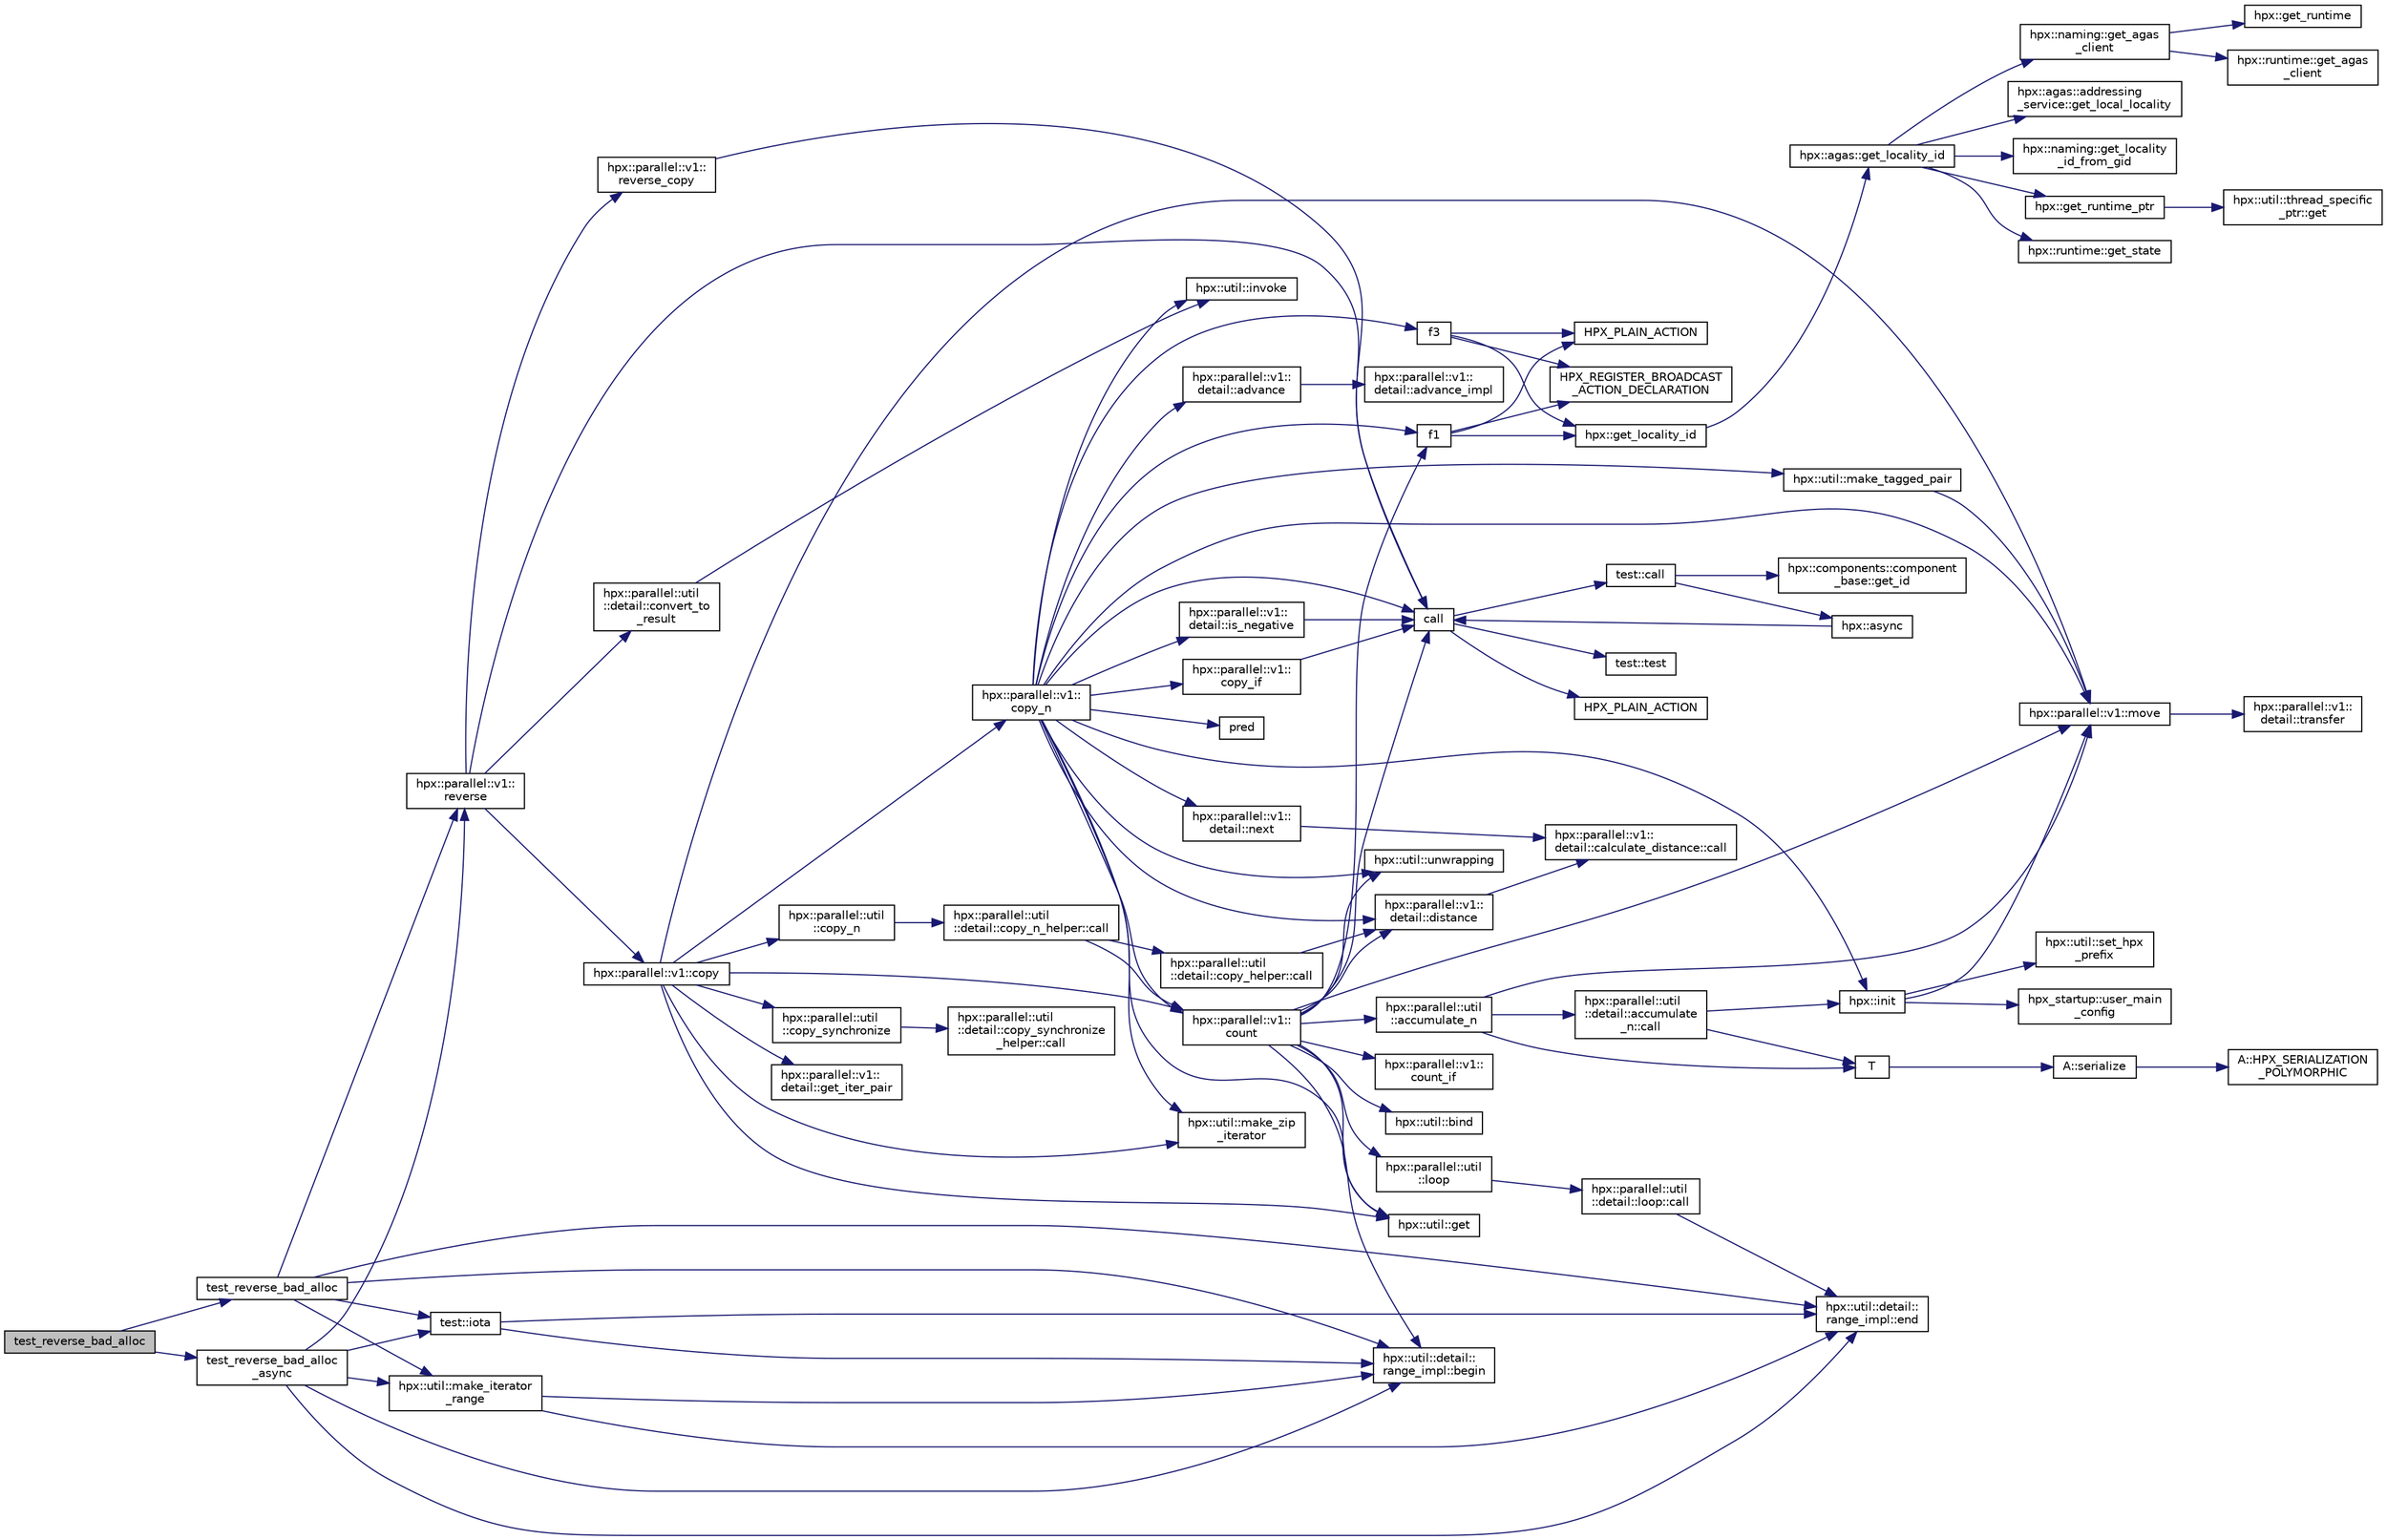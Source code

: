 digraph "test_reverse_bad_alloc"
{
  edge [fontname="Helvetica",fontsize="10",labelfontname="Helvetica",labelfontsize="10"];
  node [fontname="Helvetica",fontsize="10",shape=record];
  rankdir="LR";
  Node301 [label="test_reverse_bad_alloc",height=0.2,width=0.4,color="black", fillcolor="grey75", style="filled", fontcolor="black"];
  Node301 -> Node302 [color="midnightblue",fontsize="10",style="solid",fontname="Helvetica"];
  Node302 [label="test_reverse_bad_alloc",height=0.2,width=0.4,color="black", fillcolor="white", style="filled",URL="$df/de9/reverse__range_8cpp.html#a40fe535807d02cbe5ca07115a9136645"];
  Node302 -> Node303 [color="midnightblue",fontsize="10",style="solid",fontname="Helvetica"];
  Node303 [label="test::iota",height=0.2,width=0.4,color="black", fillcolor="white", style="filled",URL="$df/d04/namespacetest.html#abdbbc37e6fb67287495e853a554c493a"];
  Node303 -> Node304 [color="midnightblue",fontsize="10",style="solid",fontname="Helvetica"];
  Node304 [label="hpx::util::detail::\lrange_impl::begin",height=0.2,width=0.4,color="black", fillcolor="white", style="filled",URL="$d4/d4a/namespacehpx_1_1util_1_1detail_1_1range__impl.html#a31e165df2b865cdd961f35ce938db41a"];
  Node303 -> Node305 [color="midnightblue",fontsize="10",style="solid",fontname="Helvetica"];
  Node305 [label="hpx::util::detail::\lrange_impl::end",height=0.2,width=0.4,color="black", fillcolor="white", style="filled",URL="$d4/d4a/namespacehpx_1_1util_1_1detail_1_1range__impl.html#afb2ea48b0902f52ee4d8b764807b4316"];
  Node302 -> Node304 [color="midnightblue",fontsize="10",style="solid",fontname="Helvetica"];
  Node302 -> Node305 [color="midnightblue",fontsize="10",style="solid",fontname="Helvetica"];
  Node302 -> Node306 [color="midnightblue",fontsize="10",style="solid",fontname="Helvetica"];
  Node306 [label="hpx::parallel::v1::\lreverse",height=0.2,width=0.4,color="black", fillcolor="white", style="filled",URL="$db/db9/namespacehpx_1_1parallel_1_1v1.html#a6bbf1266e4c8218912dd6b0f4e45af81"];
  Node306 -> Node307 [color="midnightblue",fontsize="10",style="solid",fontname="Helvetica"];
  Node307 [label="call",height=0.2,width=0.4,color="black", fillcolor="white", style="filled",URL="$d2/d67/promise__1620_8cpp.html#a58357f0b82bc761e1d0b9091ed563a70"];
  Node307 -> Node308 [color="midnightblue",fontsize="10",style="solid",fontname="Helvetica"];
  Node308 [label="test::test",height=0.2,width=0.4,color="black", fillcolor="white", style="filled",URL="$d8/d89/structtest.html#ab42d5ece712d716b04cb3f686f297a26"];
  Node307 -> Node309 [color="midnightblue",fontsize="10",style="solid",fontname="Helvetica"];
  Node309 [label="HPX_PLAIN_ACTION",height=0.2,width=0.4,color="black", fillcolor="white", style="filled",URL="$d2/d67/promise__1620_8cpp.html#ab96aab827a4b1fcaf66cfe0ba83fef23"];
  Node307 -> Node310 [color="midnightblue",fontsize="10",style="solid",fontname="Helvetica"];
  Node310 [label="test::call",height=0.2,width=0.4,color="black", fillcolor="white", style="filled",URL="$d8/d89/structtest.html#aeb29e7ed6518b9426ccf1344c52620ae"];
  Node310 -> Node311 [color="midnightblue",fontsize="10",style="solid",fontname="Helvetica"];
  Node311 [label="hpx::async",height=0.2,width=0.4,color="black", fillcolor="white", style="filled",URL="$d8/d83/namespacehpx.html#acb7d8e37b73b823956ce144f9a57eaa4"];
  Node311 -> Node307 [color="midnightblue",fontsize="10",style="solid",fontname="Helvetica"];
  Node310 -> Node312 [color="midnightblue",fontsize="10",style="solid",fontname="Helvetica"];
  Node312 [label="hpx::components::component\l_base::get_id",height=0.2,width=0.4,color="black", fillcolor="white", style="filled",URL="$d2/de6/classhpx_1_1components_1_1component__base.html#a4c8fd93514039bdf01c48d66d82b19cd"];
  Node306 -> Node313 [color="midnightblue",fontsize="10",style="solid",fontname="Helvetica"];
  Node313 [label="hpx::parallel::v1::\lreverse_copy",height=0.2,width=0.4,color="black", fillcolor="white", style="filled",URL="$db/db9/namespacehpx_1_1parallel_1_1v1.html#aedd09ef40f3bfef90c556a9a8fc20c7c"];
  Node313 -> Node307 [color="midnightblue",fontsize="10",style="solid",fontname="Helvetica"];
  Node306 -> Node314 [color="midnightblue",fontsize="10",style="solid",fontname="Helvetica"];
  Node314 [label="hpx::parallel::util\l::detail::convert_to\l_result",height=0.2,width=0.4,color="black", fillcolor="white", style="filled",URL="$db/d3e/namespacehpx_1_1parallel_1_1util_1_1detail.html#a638597f2ae0d53368cad30a6047f748e"];
  Node314 -> Node315 [color="midnightblue",fontsize="10",style="solid",fontname="Helvetica"];
  Node315 [label="hpx::util::invoke",height=0.2,width=0.4,color="black", fillcolor="white", style="filled",URL="$df/dad/namespacehpx_1_1util.html#a9ed3f52b36e725e476dbf5099134ed3d"];
  Node306 -> Node316 [color="midnightblue",fontsize="10",style="solid",fontname="Helvetica"];
  Node316 [label="hpx::parallel::v1::copy",height=0.2,width=0.4,color="black", fillcolor="white", style="filled",URL="$db/db9/namespacehpx_1_1parallel_1_1v1.html#a502f993845638113034b4a1629b7a3c7"];
  Node316 -> Node317 [color="midnightblue",fontsize="10",style="solid",fontname="Helvetica"];
  Node317 [label="hpx::parallel::v1::\lcopy_n",height=0.2,width=0.4,color="black", fillcolor="white", style="filled",URL="$db/db9/namespacehpx_1_1parallel_1_1v1.html#a62b381b00123e950f7cd81ae9b16c4a6"];
  Node317 -> Node318 [color="midnightblue",fontsize="10",style="solid",fontname="Helvetica"];
  Node318 [label="hpx::util::make_tagged_pair",height=0.2,width=0.4,color="black", fillcolor="white", style="filled",URL="$df/dad/namespacehpx_1_1util.html#afa71e8b7f4f559051a5ff14a508c543c"];
  Node318 -> Node319 [color="midnightblue",fontsize="10",style="solid",fontname="Helvetica"];
  Node319 [label="hpx::parallel::v1::move",height=0.2,width=0.4,color="black", fillcolor="white", style="filled",URL="$db/db9/namespacehpx_1_1parallel_1_1v1.html#aa7c4ede081ce786c9d1eb1adff495cfc"];
  Node319 -> Node320 [color="midnightblue",fontsize="10",style="solid",fontname="Helvetica"];
  Node320 [label="hpx::parallel::v1::\ldetail::transfer",height=0.2,width=0.4,color="black", fillcolor="white", style="filled",URL="$d2/ddd/namespacehpx_1_1parallel_1_1v1_1_1detail.html#ab1b56a05e1885ca7cc7ffa1804dd2f3c"];
  Node317 -> Node321 [color="midnightblue",fontsize="10",style="solid",fontname="Helvetica"];
  Node321 [label="hpx::parallel::v1::\ldetail::is_negative",height=0.2,width=0.4,color="black", fillcolor="white", style="filled",URL="$d2/ddd/namespacehpx_1_1parallel_1_1v1_1_1detail.html#adf2e40fc4b20ad0fd442ee3118a4d527"];
  Node321 -> Node307 [color="midnightblue",fontsize="10",style="solid",fontname="Helvetica"];
  Node317 -> Node322 [color="midnightblue",fontsize="10",style="solid",fontname="Helvetica"];
  Node322 [label="hpx::util::get",height=0.2,width=0.4,color="black", fillcolor="white", style="filled",URL="$df/dad/namespacehpx_1_1util.html#a5cbd3c41f03f4d4acaedaa4777e3cc02"];
  Node317 -> Node307 [color="midnightblue",fontsize="10",style="solid",fontname="Helvetica"];
  Node317 -> Node323 [color="midnightblue",fontsize="10",style="solid",fontname="Helvetica"];
  Node323 [label="pred",height=0.2,width=0.4,color="black", fillcolor="white", style="filled",URL="$dc/d8b/cxx11__std__thread_8cpp.html#a31ff3168522b47b050989c5e07dd8408"];
  Node317 -> Node315 [color="midnightblue",fontsize="10",style="solid",fontname="Helvetica"];
  Node317 -> Node324 [color="midnightblue",fontsize="10",style="solid",fontname="Helvetica"];
  Node324 [label="hpx::parallel::v1::\lcopy_if",height=0.2,width=0.4,color="black", fillcolor="white", style="filled",URL="$db/db9/namespacehpx_1_1parallel_1_1v1.html#a9a749519e8f71f886d23aecb6ceaaf8a"];
  Node324 -> Node307 [color="midnightblue",fontsize="10",style="solid",fontname="Helvetica"];
  Node317 -> Node325 [color="midnightblue",fontsize="10",style="solid",fontname="Helvetica"];
  Node325 [label="hpx::parallel::v1::\lcount",height=0.2,width=0.4,color="black", fillcolor="white", style="filled",URL="$db/db9/namespacehpx_1_1parallel_1_1v1.html#a19d058114a2bd44801aab4176b188e23"];
  Node325 -> Node326 [color="midnightblue",fontsize="10",style="solid",fontname="Helvetica"];
  Node326 [label="hpx::parallel::v1::\lcount_if",height=0.2,width=0.4,color="black", fillcolor="white", style="filled",URL="$db/db9/namespacehpx_1_1parallel_1_1v1.html#ad836ff017ec208c2d6388a9b47b05ce0"];
  Node325 -> Node327 [color="midnightblue",fontsize="10",style="solid",fontname="Helvetica"];
  Node327 [label="f1",height=0.2,width=0.4,color="black", fillcolor="white", style="filled",URL="$d8/d8b/broadcast_8cpp.html#a1751fbd41f2529b84514a9dbd767959a"];
  Node327 -> Node328 [color="midnightblue",fontsize="10",style="solid",fontname="Helvetica"];
  Node328 [label="hpx::get_locality_id",height=0.2,width=0.4,color="black", fillcolor="white", style="filled",URL="$d8/d83/namespacehpx.html#a158d7c54a657bb364c1704033010697b",tooltip="Return the number of the locality this function is being called from. "];
  Node328 -> Node329 [color="midnightblue",fontsize="10",style="solid",fontname="Helvetica"];
  Node329 [label="hpx::agas::get_locality_id",height=0.2,width=0.4,color="black", fillcolor="white", style="filled",URL="$dc/d54/namespacehpx_1_1agas.html#a491cc2ddecdf0f1a9129900caa6a4d3e"];
  Node329 -> Node330 [color="midnightblue",fontsize="10",style="solid",fontname="Helvetica"];
  Node330 [label="hpx::get_runtime_ptr",height=0.2,width=0.4,color="black", fillcolor="white", style="filled",URL="$d8/d83/namespacehpx.html#af29daf2bb3e01b4d6495a1742b6cce64"];
  Node330 -> Node331 [color="midnightblue",fontsize="10",style="solid",fontname="Helvetica"];
  Node331 [label="hpx::util::thread_specific\l_ptr::get",height=0.2,width=0.4,color="black", fillcolor="white", style="filled",URL="$d4/d4c/structhpx_1_1util_1_1thread__specific__ptr.html#a3b27d8520710478aa41d1f74206bdba9"];
  Node329 -> Node332 [color="midnightblue",fontsize="10",style="solid",fontname="Helvetica"];
  Node332 [label="hpx::runtime::get_state",height=0.2,width=0.4,color="black", fillcolor="white", style="filled",URL="$d0/d7b/classhpx_1_1runtime.html#ab405f80e060dac95d624520f38b0524c"];
  Node329 -> Node333 [color="midnightblue",fontsize="10",style="solid",fontname="Helvetica"];
  Node333 [label="hpx::naming::get_agas\l_client",height=0.2,width=0.4,color="black", fillcolor="white", style="filled",URL="$d4/dc9/namespacehpx_1_1naming.html#a0408fffd5d34b620712a801b0ae3b032"];
  Node333 -> Node334 [color="midnightblue",fontsize="10",style="solid",fontname="Helvetica"];
  Node334 [label="hpx::get_runtime",height=0.2,width=0.4,color="black", fillcolor="white", style="filled",URL="$d8/d83/namespacehpx.html#aef902cc6c7dd3b9fbadf34d1e850a070"];
  Node333 -> Node335 [color="midnightblue",fontsize="10",style="solid",fontname="Helvetica"];
  Node335 [label="hpx::runtime::get_agas\l_client",height=0.2,width=0.4,color="black", fillcolor="white", style="filled",URL="$d0/d7b/classhpx_1_1runtime.html#aeb5dddd30d6b9861669af8ad44d1a96a"];
  Node329 -> Node336 [color="midnightblue",fontsize="10",style="solid",fontname="Helvetica"];
  Node336 [label="hpx::agas::addressing\l_service::get_local_locality",height=0.2,width=0.4,color="black", fillcolor="white", style="filled",URL="$db/d58/structhpx_1_1agas_1_1addressing__service.html#ab52c19a37c2a7a006c6c15f90ad0539c"];
  Node329 -> Node337 [color="midnightblue",fontsize="10",style="solid",fontname="Helvetica"];
  Node337 [label="hpx::naming::get_locality\l_id_from_gid",height=0.2,width=0.4,color="black", fillcolor="white", style="filled",URL="$d4/dc9/namespacehpx_1_1naming.html#a7fd43037784560bd04fda9b49e33529f"];
  Node327 -> Node338 [color="midnightblue",fontsize="10",style="solid",fontname="Helvetica"];
  Node338 [label="HPX_PLAIN_ACTION",height=0.2,width=0.4,color="black", fillcolor="white", style="filled",URL="$d8/d8b/broadcast_8cpp.html#a19685a0394ce6a99351f7a679f6eeefc"];
  Node327 -> Node339 [color="midnightblue",fontsize="10",style="solid",fontname="Helvetica"];
  Node339 [label="HPX_REGISTER_BROADCAST\l_ACTION_DECLARATION",height=0.2,width=0.4,color="black", fillcolor="white", style="filled",URL="$d7/d38/addressing__service_8cpp.html#a573d764d9cb34eec46a4bdffcf07875f"];
  Node325 -> Node340 [color="midnightblue",fontsize="10",style="solid",fontname="Helvetica"];
  Node340 [label="hpx::parallel::util\l::loop",height=0.2,width=0.4,color="black", fillcolor="white", style="filled",URL="$df/dc6/namespacehpx_1_1parallel_1_1util.html#a3f434e00f42929aac85debb8c5782213"];
  Node340 -> Node341 [color="midnightblue",fontsize="10",style="solid",fontname="Helvetica"];
  Node341 [label="hpx::parallel::util\l::detail::loop::call",height=0.2,width=0.4,color="black", fillcolor="white", style="filled",URL="$da/d06/structhpx_1_1parallel_1_1util_1_1detail_1_1loop.html#a5c5e8dbda782f09cdb7bc2509e3bf09e"];
  Node341 -> Node305 [color="midnightblue",fontsize="10",style="solid",fontname="Helvetica"];
  Node325 -> Node342 [color="midnightblue",fontsize="10",style="solid",fontname="Helvetica"];
  Node342 [label="hpx::util::bind",height=0.2,width=0.4,color="black", fillcolor="white", style="filled",URL="$df/dad/namespacehpx_1_1util.html#ad844caedf82a0173d6909d910c3e48c6"];
  Node325 -> Node319 [color="midnightblue",fontsize="10",style="solid",fontname="Helvetica"];
  Node325 -> Node322 [color="midnightblue",fontsize="10",style="solid",fontname="Helvetica"];
  Node325 -> Node307 [color="midnightblue",fontsize="10",style="solid",fontname="Helvetica"];
  Node325 -> Node343 [color="midnightblue",fontsize="10",style="solid",fontname="Helvetica"];
  Node343 [label="hpx::parallel::v1::\ldetail::distance",height=0.2,width=0.4,color="black", fillcolor="white", style="filled",URL="$d2/ddd/namespacehpx_1_1parallel_1_1v1_1_1detail.html#a6bea3c6a5f470cad11f27ee6bab4a33f"];
  Node343 -> Node344 [color="midnightblue",fontsize="10",style="solid",fontname="Helvetica"];
  Node344 [label="hpx::parallel::v1::\ldetail::calculate_distance::call",height=0.2,width=0.4,color="black", fillcolor="white", style="filled",URL="$db/dfa/structhpx_1_1parallel_1_1v1_1_1detail_1_1calculate__distance.html#a950a6627830a7d019ac0e734b0a447bf"];
  Node325 -> Node345 [color="midnightblue",fontsize="10",style="solid",fontname="Helvetica"];
  Node345 [label="hpx::util::unwrapping",height=0.2,width=0.4,color="black", fillcolor="white", style="filled",URL="$df/dad/namespacehpx_1_1util.html#a7529d9ac687684c33403cdd1f9cef8e4"];
  Node325 -> Node346 [color="midnightblue",fontsize="10",style="solid",fontname="Helvetica"];
  Node346 [label="hpx::parallel::util\l::accumulate_n",height=0.2,width=0.4,color="black", fillcolor="white", style="filled",URL="$df/dc6/namespacehpx_1_1parallel_1_1util.html#af19f9a2722f97c2247ea5d0dbb5e2d25"];
  Node346 -> Node347 [color="midnightblue",fontsize="10",style="solid",fontname="Helvetica"];
  Node347 [label="hpx::parallel::util\l::detail::accumulate\l_n::call",height=0.2,width=0.4,color="black", fillcolor="white", style="filled",URL="$d8/d3b/structhpx_1_1parallel_1_1util_1_1detail_1_1accumulate__n.html#a765aceb8ab313fc92f7c4aaf70ccca8f"];
  Node347 -> Node348 [color="midnightblue",fontsize="10",style="solid",fontname="Helvetica"];
  Node348 [label="hpx::init",height=0.2,width=0.4,color="black", fillcolor="white", style="filled",URL="$d8/d83/namespacehpx.html#a3c694ea960b47c56b33351ba16e3d76b",tooltip="Main entry point for launching the HPX runtime system. "];
  Node348 -> Node349 [color="midnightblue",fontsize="10",style="solid",fontname="Helvetica"];
  Node349 [label="hpx::util::set_hpx\l_prefix",height=0.2,width=0.4,color="black", fillcolor="white", style="filled",URL="$df/dad/namespacehpx_1_1util.html#ae40a23c1ba0a48d9304dcf717a95793e"];
  Node348 -> Node350 [color="midnightblue",fontsize="10",style="solid",fontname="Helvetica"];
  Node350 [label="hpx_startup::user_main\l_config",height=0.2,width=0.4,color="black", fillcolor="white", style="filled",URL="$d3/dd2/namespacehpx__startup.html#aaac571d88bd3912a4225a23eb3261637"];
  Node348 -> Node319 [color="midnightblue",fontsize="10",style="solid",fontname="Helvetica"];
  Node347 -> Node351 [color="midnightblue",fontsize="10",style="solid",fontname="Helvetica"];
  Node351 [label="T",height=0.2,width=0.4,color="black", fillcolor="white", style="filled",URL="$db/d33/polymorphic__semiintrusive__template_8cpp.html#ad187658f9cb91c1312b39ae7e896f1ea"];
  Node351 -> Node352 [color="midnightblue",fontsize="10",style="solid",fontname="Helvetica"];
  Node352 [label="A::serialize",height=0.2,width=0.4,color="black", fillcolor="white", style="filled",URL="$d7/da0/struct_a.html#a5f5c287cf471e274ed9dda0da1592212"];
  Node352 -> Node353 [color="midnightblue",fontsize="10",style="solid",fontname="Helvetica"];
  Node353 [label="A::HPX_SERIALIZATION\l_POLYMORPHIC",height=0.2,width=0.4,color="black", fillcolor="white", style="filled",URL="$d7/da0/struct_a.html#ada978cc156cebbafddb1f3aa4c01918c"];
  Node346 -> Node319 [color="midnightblue",fontsize="10",style="solid",fontname="Helvetica"];
  Node346 -> Node351 [color="midnightblue",fontsize="10",style="solid",fontname="Helvetica"];
  Node325 -> Node304 [color="midnightblue",fontsize="10",style="solid",fontname="Helvetica"];
  Node317 -> Node343 [color="midnightblue",fontsize="10",style="solid",fontname="Helvetica"];
  Node317 -> Node348 [color="midnightblue",fontsize="10",style="solid",fontname="Helvetica"];
  Node317 -> Node354 [color="midnightblue",fontsize="10",style="solid",fontname="Helvetica"];
  Node354 [label="hpx::util::make_zip\l_iterator",height=0.2,width=0.4,color="black", fillcolor="white", style="filled",URL="$df/dad/namespacehpx_1_1util.html#a2f68369b316e5699be2c81c04e3ee209"];
  Node317 -> Node327 [color="midnightblue",fontsize="10",style="solid",fontname="Helvetica"];
  Node317 -> Node355 [color="midnightblue",fontsize="10",style="solid",fontname="Helvetica"];
  Node355 [label="f3",height=0.2,width=0.4,color="black", fillcolor="white", style="filled",URL="$d8/d8b/broadcast_8cpp.html#a9bac347cb7dd97427ecd2dd58525b646"];
  Node355 -> Node328 [color="midnightblue",fontsize="10",style="solid",fontname="Helvetica"];
  Node355 -> Node338 [color="midnightblue",fontsize="10",style="solid",fontname="Helvetica"];
  Node355 -> Node339 [color="midnightblue",fontsize="10",style="solid",fontname="Helvetica"];
  Node317 -> Node356 [color="midnightblue",fontsize="10",style="solid",fontname="Helvetica"];
  Node356 [label="hpx::parallel::v1::\ldetail::next",height=0.2,width=0.4,color="black", fillcolor="white", style="filled",URL="$d2/ddd/namespacehpx_1_1parallel_1_1v1_1_1detail.html#a0a6696d8c17a32b8ebfaa496b9ab3332"];
  Node356 -> Node344 [color="midnightblue",fontsize="10",style="solid",fontname="Helvetica"];
  Node317 -> Node357 [color="midnightblue",fontsize="10",style="solid",fontname="Helvetica"];
  Node357 [label="hpx::parallel::v1::\ldetail::advance",height=0.2,width=0.4,color="black", fillcolor="white", style="filled",URL="$d2/ddd/namespacehpx_1_1parallel_1_1v1_1_1detail.html#ad9fca7bce7b3e3c32302967ffc1fb4a4"];
  Node357 -> Node358 [color="midnightblue",fontsize="10",style="solid",fontname="Helvetica"];
  Node358 [label="hpx::parallel::v1::\ldetail::advance_impl",height=0.2,width=0.4,color="black", fillcolor="white", style="filled",URL="$d2/ddd/namespacehpx_1_1parallel_1_1v1_1_1detail.html#ad4fa62ca115927187e4063b65ee5f317"];
  Node317 -> Node319 [color="midnightblue",fontsize="10",style="solid",fontname="Helvetica"];
  Node317 -> Node345 [color="midnightblue",fontsize="10",style="solid",fontname="Helvetica"];
  Node316 -> Node325 [color="midnightblue",fontsize="10",style="solid",fontname="Helvetica"];
  Node316 -> Node359 [color="midnightblue",fontsize="10",style="solid",fontname="Helvetica"];
  Node359 [label="hpx::parallel::util\l::copy_n",height=0.2,width=0.4,color="black", fillcolor="white", style="filled",URL="$df/dc6/namespacehpx_1_1parallel_1_1util.html#ab30b19e9d50f04c88be6cb7408c82987"];
  Node359 -> Node360 [color="midnightblue",fontsize="10",style="solid",fontname="Helvetica"];
  Node360 [label="hpx::parallel::util\l::detail::copy_n_helper::call",height=0.2,width=0.4,color="black", fillcolor="white", style="filled",URL="$de/d50/structhpx_1_1parallel_1_1util_1_1detail_1_1copy__n__helper.html#ae283ae8df16258386dd2aa4d58d4df8e"];
  Node360 -> Node325 [color="midnightblue",fontsize="10",style="solid",fontname="Helvetica"];
  Node360 -> Node361 [color="midnightblue",fontsize="10",style="solid",fontname="Helvetica"];
  Node361 [label="hpx::parallel::util\l::detail::copy_helper::call",height=0.2,width=0.4,color="black", fillcolor="white", style="filled",URL="$db/d59/structhpx_1_1parallel_1_1util_1_1detail_1_1copy__helper.html#ac801832edc0b6a84595880bb4613cb60"];
  Node361 -> Node343 [color="midnightblue",fontsize="10",style="solid",fontname="Helvetica"];
  Node316 -> Node362 [color="midnightblue",fontsize="10",style="solid",fontname="Helvetica"];
  Node362 [label="hpx::parallel::v1::\ldetail::get_iter_pair",height=0.2,width=0.4,color="black", fillcolor="white", style="filled",URL="$d2/ddd/namespacehpx_1_1parallel_1_1v1_1_1detail.html#ac4d3c2918035705998b9b049c5440119"];
  Node316 -> Node354 [color="midnightblue",fontsize="10",style="solid",fontname="Helvetica"];
  Node316 -> Node322 [color="midnightblue",fontsize="10",style="solid",fontname="Helvetica"];
  Node316 -> Node363 [color="midnightblue",fontsize="10",style="solid",fontname="Helvetica"];
  Node363 [label="hpx::parallel::util\l::copy_synchronize",height=0.2,width=0.4,color="black", fillcolor="white", style="filled",URL="$df/dc6/namespacehpx_1_1parallel_1_1util.html#ad33c06f9b1fc663f33b9fb189390e71b"];
  Node363 -> Node364 [color="midnightblue",fontsize="10",style="solid",fontname="Helvetica"];
  Node364 [label="hpx::parallel::util\l::detail::copy_synchronize\l_helper::call",height=0.2,width=0.4,color="black", fillcolor="white", style="filled",URL="$d7/d41/structhpx_1_1parallel_1_1util_1_1detail_1_1copy__synchronize__helper.html#a7c8e8c72844a8fd415b6b3517cc1a224"];
  Node316 -> Node319 [color="midnightblue",fontsize="10",style="solid",fontname="Helvetica"];
  Node302 -> Node365 [color="midnightblue",fontsize="10",style="solid",fontname="Helvetica"];
  Node365 [label="hpx::util::make_iterator\l_range",height=0.2,width=0.4,color="black", fillcolor="white", style="filled",URL="$df/dad/namespacehpx_1_1util.html#a49707ae2d183b9b09845ed3d17655a28"];
  Node365 -> Node304 [color="midnightblue",fontsize="10",style="solid",fontname="Helvetica"];
  Node365 -> Node305 [color="midnightblue",fontsize="10",style="solid",fontname="Helvetica"];
  Node301 -> Node366 [color="midnightblue",fontsize="10",style="solid",fontname="Helvetica"];
  Node366 [label="test_reverse_bad_alloc\l_async",height=0.2,width=0.4,color="black", fillcolor="white", style="filled",URL="$df/de9/reverse__range_8cpp.html#ae0154bff33a98454ffa3b43769b3947c"];
  Node366 -> Node303 [color="midnightblue",fontsize="10",style="solid",fontname="Helvetica"];
  Node366 -> Node304 [color="midnightblue",fontsize="10",style="solid",fontname="Helvetica"];
  Node366 -> Node305 [color="midnightblue",fontsize="10",style="solid",fontname="Helvetica"];
  Node366 -> Node306 [color="midnightblue",fontsize="10",style="solid",fontname="Helvetica"];
  Node366 -> Node365 [color="midnightblue",fontsize="10",style="solid",fontname="Helvetica"];
}
